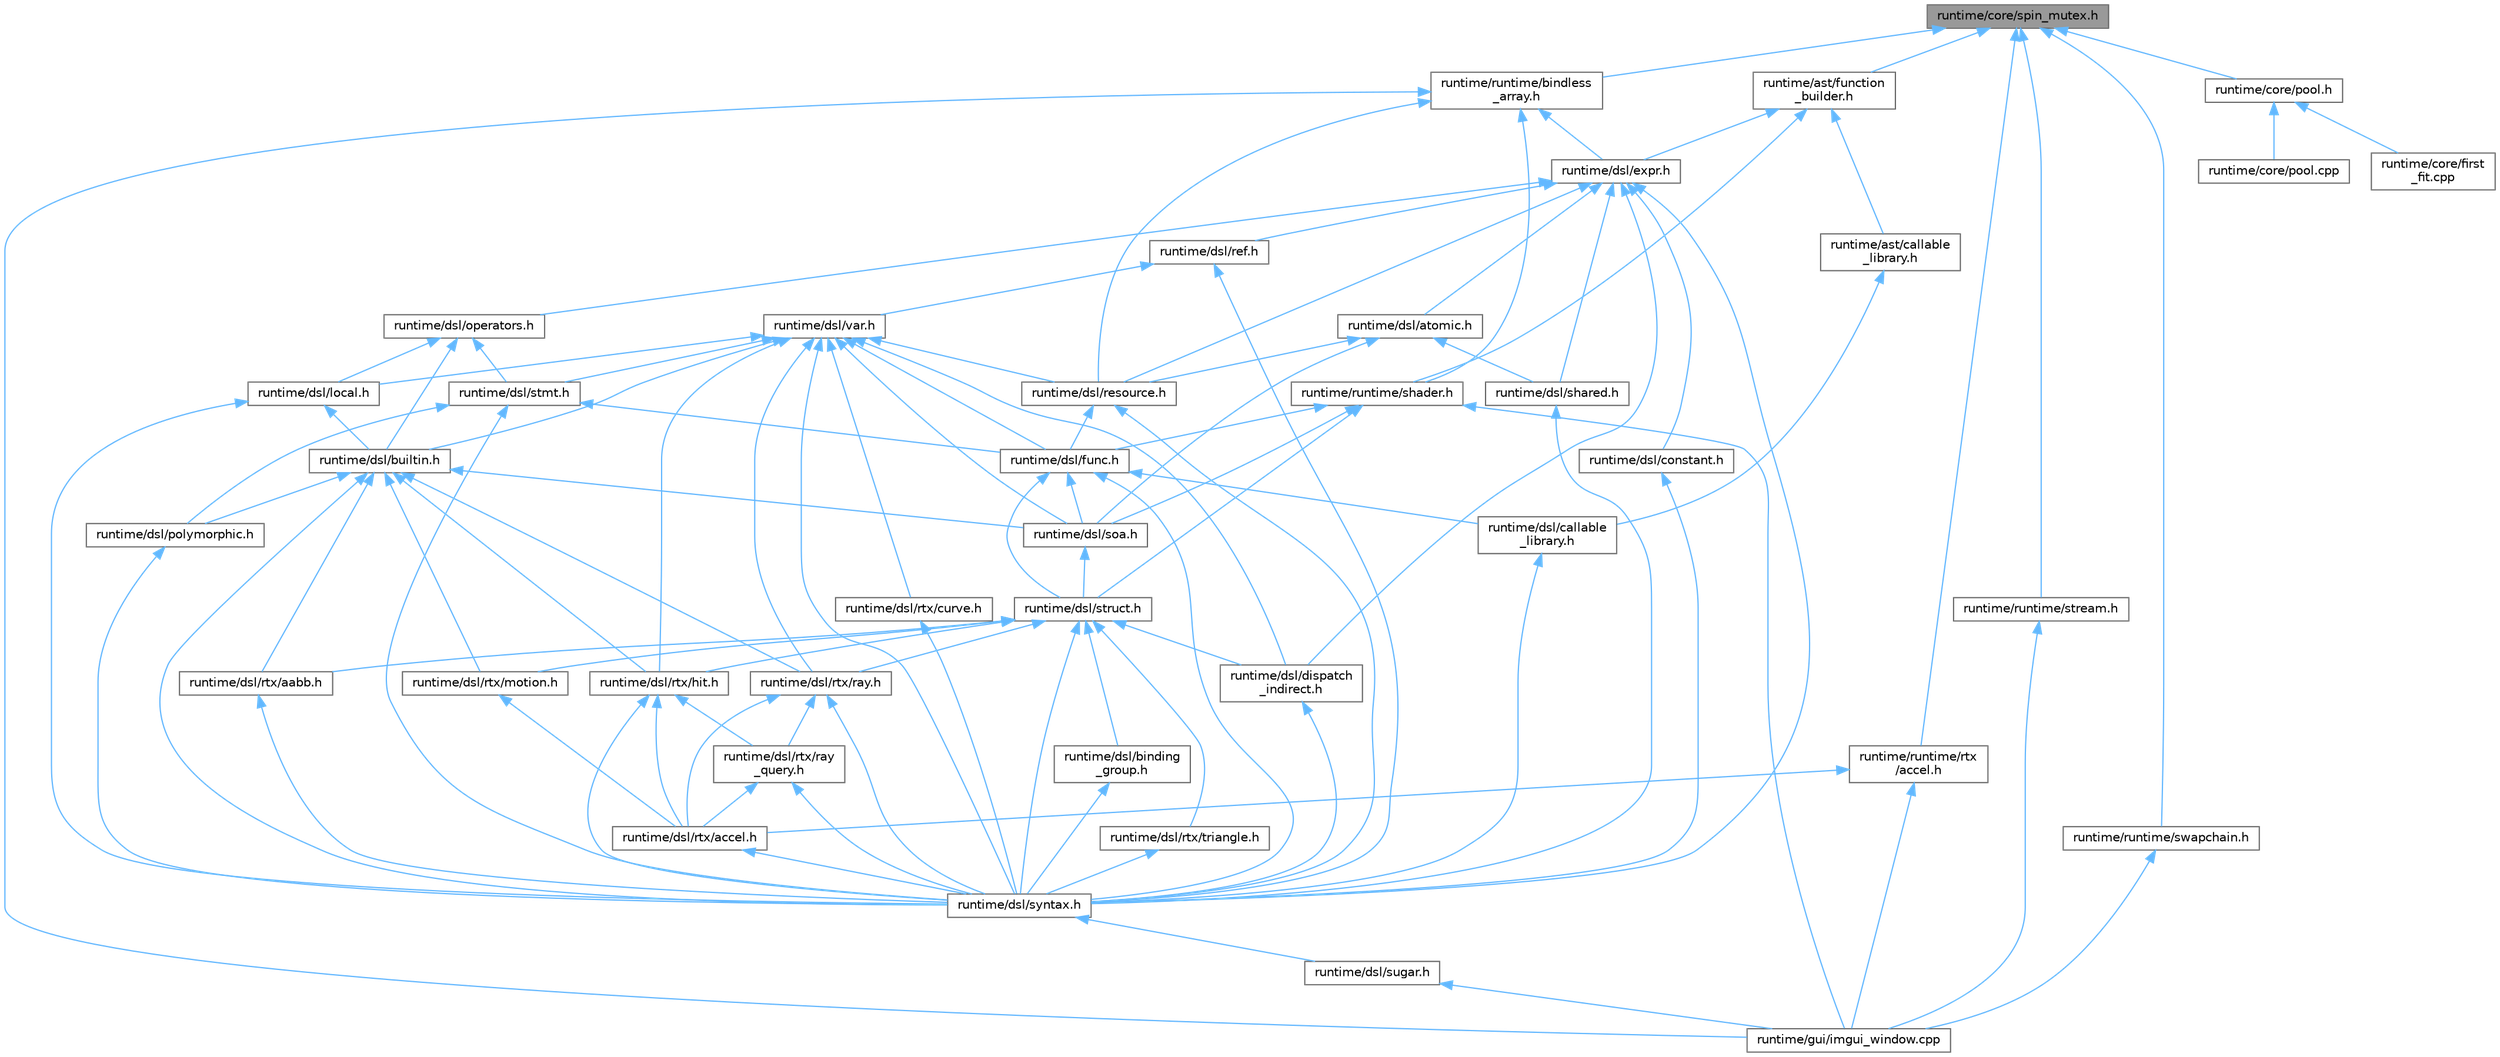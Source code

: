 digraph "runtime/core/spin_mutex.h"
{
 // LATEX_PDF_SIZE
  bgcolor="transparent";
  edge [fontname=Helvetica,fontsize=10,labelfontname=Helvetica,labelfontsize=10];
  node [fontname=Helvetica,fontsize=10,shape=box,height=0.2,width=0.4];
  Node1 [id="Node000001",label="runtime/core/spin_mutex.h",height=0.2,width=0.4,color="gray40", fillcolor="grey60", style="filled", fontcolor="black",tooltip=" "];
  Node1 -> Node2 [id="edge1_Node000001_Node000002",dir="back",color="steelblue1",style="solid",tooltip=" "];
  Node2 [id="Node000002",label="runtime/ast/function\l_builder.h",height=0.2,width=0.4,color="grey40", fillcolor="white", style="filled",URL="$function__builder_8h.html",tooltip=" "];
  Node2 -> Node3 [id="edge2_Node000002_Node000003",dir="back",color="steelblue1",style="solid",tooltip=" "];
  Node3 [id="Node000003",label="runtime/ast/callable\l_library.h",height=0.2,width=0.4,color="grey40", fillcolor="white", style="filled",URL="$ast_2callable__library_8h.html",tooltip=" "];
  Node3 -> Node4 [id="edge3_Node000003_Node000004",dir="back",color="steelblue1",style="solid",tooltip=" "];
  Node4 [id="Node000004",label="runtime/dsl/callable\l_library.h",height=0.2,width=0.4,color="grey40", fillcolor="white", style="filled",URL="$dsl_2callable__library_8h.html",tooltip=" "];
  Node4 -> Node5 [id="edge4_Node000004_Node000005",dir="back",color="steelblue1",style="solid",tooltip=" "];
  Node5 [id="Node000005",label="runtime/dsl/syntax.h",height=0.2,width=0.4,color="grey40", fillcolor="white", style="filled",URL="$syntax_8h.html",tooltip=" "];
  Node5 -> Node6 [id="edge5_Node000005_Node000006",dir="back",color="steelblue1",style="solid",tooltip=" "];
  Node6 [id="Node000006",label="runtime/dsl/sugar.h",height=0.2,width=0.4,color="grey40", fillcolor="white", style="filled",URL="$sugar_8h.html",tooltip=" "];
  Node6 -> Node7 [id="edge6_Node000006_Node000007",dir="back",color="steelblue1",style="solid",tooltip=" "];
  Node7 [id="Node000007",label="runtime/gui/imgui_window.cpp",height=0.2,width=0.4,color="grey40", fillcolor="white", style="filled",URL="$imgui__window_8cpp.html",tooltip=" "];
  Node2 -> Node8 [id="edge7_Node000002_Node000008",dir="back",color="steelblue1",style="solid",tooltip=" "];
  Node8 [id="Node000008",label="runtime/dsl/expr.h",height=0.2,width=0.4,color="grey40", fillcolor="white", style="filled",URL="$expr_8h.html",tooltip=" "];
  Node8 -> Node9 [id="edge8_Node000008_Node000009",dir="back",color="steelblue1",style="solid",tooltip=" "];
  Node9 [id="Node000009",label="runtime/dsl/atomic.h",height=0.2,width=0.4,color="grey40", fillcolor="white", style="filled",URL="$runtime_2dsl_2atomic_8h.html",tooltip=" "];
  Node9 -> Node10 [id="edge9_Node000009_Node000010",dir="back",color="steelblue1",style="solid",tooltip=" "];
  Node10 [id="Node000010",label="runtime/dsl/resource.h",height=0.2,width=0.4,color="grey40", fillcolor="white", style="filled",URL="$runtime_2dsl_2resource_8h.html",tooltip=" "];
  Node10 -> Node11 [id="edge10_Node000010_Node000011",dir="back",color="steelblue1",style="solid",tooltip=" "];
  Node11 [id="Node000011",label="runtime/dsl/func.h",height=0.2,width=0.4,color="grey40", fillcolor="white", style="filled",URL="$func_8h.html",tooltip=" "];
  Node11 -> Node4 [id="edge11_Node000011_Node000004",dir="back",color="steelblue1",style="solid",tooltip=" "];
  Node11 -> Node12 [id="edge12_Node000011_Node000012",dir="back",color="steelblue1",style="solid",tooltip=" "];
  Node12 [id="Node000012",label="runtime/dsl/soa.h",height=0.2,width=0.4,color="grey40", fillcolor="white", style="filled",URL="$soa_8h.html",tooltip=" "];
  Node12 -> Node13 [id="edge13_Node000012_Node000013",dir="back",color="steelblue1",style="solid",tooltip=" "];
  Node13 [id="Node000013",label="runtime/dsl/struct.h",height=0.2,width=0.4,color="grey40", fillcolor="white", style="filled",URL="$struct_8h.html",tooltip=" "];
  Node13 -> Node14 [id="edge14_Node000013_Node000014",dir="back",color="steelblue1",style="solid",tooltip=" "];
  Node14 [id="Node000014",label="runtime/dsl/binding\l_group.h",height=0.2,width=0.4,color="grey40", fillcolor="white", style="filled",URL="$binding__group_8h.html",tooltip=" "];
  Node14 -> Node5 [id="edge15_Node000014_Node000005",dir="back",color="steelblue1",style="solid",tooltip=" "];
  Node13 -> Node15 [id="edge16_Node000013_Node000015",dir="back",color="steelblue1",style="solid",tooltip=" "];
  Node15 [id="Node000015",label="runtime/dsl/dispatch\l_indirect.h",height=0.2,width=0.4,color="grey40", fillcolor="white", style="filled",URL="$dispatch__indirect_8h.html",tooltip=" "];
  Node15 -> Node5 [id="edge17_Node000015_Node000005",dir="back",color="steelblue1",style="solid",tooltip=" "];
  Node13 -> Node16 [id="edge18_Node000013_Node000016",dir="back",color="steelblue1",style="solid",tooltip=" "];
  Node16 [id="Node000016",label="runtime/dsl/rtx/aabb.h",height=0.2,width=0.4,color="grey40", fillcolor="white", style="filled",URL="$dsl_2rtx_2aabb_8h.html",tooltip=" "];
  Node16 -> Node5 [id="edge19_Node000016_Node000005",dir="back",color="steelblue1",style="solid",tooltip=" "];
  Node13 -> Node17 [id="edge20_Node000013_Node000017",dir="back",color="steelblue1",style="solid",tooltip=" "];
  Node17 [id="Node000017",label="runtime/dsl/rtx/hit.h",height=0.2,width=0.4,color="grey40", fillcolor="white", style="filled",URL="$dsl_2rtx_2hit_8h.html",tooltip=" "];
  Node17 -> Node18 [id="edge21_Node000017_Node000018",dir="back",color="steelblue1",style="solid",tooltip=" "];
  Node18 [id="Node000018",label="runtime/dsl/rtx/accel.h",height=0.2,width=0.4,color="grey40", fillcolor="white", style="filled",URL="$dsl_2rtx_2accel_8h.html",tooltip=" "];
  Node18 -> Node5 [id="edge22_Node000018_Node000005",dir="back",color="steelblue1",style="solid",tooltip=" "];
  Node17 -> Node19 [id="edge23_Node000017_Node000019",dir="back",color="steelblue1",style="solid",tooltip=" "];
  Node19 [id="Node000019",label="runtime/dsl/rtx/ray\l_query.h",height=0.2,width=0.4,color="grey40", fillcolor="white", style="filled",URL="$ray__query_8h.html",tooltip=" "];
  Node19 -> Node18 [id="edge24_Node000019_Node000018",dir="back",color="steelblue1",style="solid",tooltip=" "];
  Node19 -> Node5 [id="edge25_Node000019_Node000005",dir="back",color="steelblue1",style="solid",tooltip=" "];
  Node17 -> Node5 [id="edge26_Node000017_Node000005",dir="back",color="steelblue1",style="solid",tooltip=" "];
  Node13 -> Node20 [id="edge27_Node000013_Node000020",dir="back",color="steelblue1",style="solid",tooltip=" "];
  Node20 [id="Node000020",label="runtime/dsl/rtx/motion.h",height=0.2,width=0.4,color="grey40", fillcolor="white", style="filled",URL="$motion_8h.html",tooltip=" "];
  Node20 -> Node18 [id="edge28_Node000020_Node000018",dir="back",color="steelblue1",style="solid",tooltip=" "];
  Node13 -> Node21 [id="edge29_Node000013_Node000021",dir="back",color="steelblue1",style="solid",tooltip=" "];
  Node21 [id="Node000021",label="runtime/dsl/rtx/ray.h",height=0.2,width=0.4,color="grey40", fillcolor="white", style="filled",URL="$dsl_2rtx_2ray_8h.html",tooltip=" "];
  Node21 -> Node18 [id="edge30_Node000021_Node000018",dir="back",color="steelblue1",style="solid",tooltip=" "];
  Node21 -> Node19 [id="edge31_Node000021_Node000019",dir="back",color="steelblue1",style="solid",tooltip=" "];
  Node21 -> Node5 [id="edge32_Node000021_Node000005",dir="back",color="steelblue1",style="solid",tooltip=" "];
  Node13 -> Node22 [id="edge33_Node000013_Node000022",dir="back",color="steelblue1",style="solid",tooltip=" "];
  Node22 [id="Node000022",label="runtime/dsl/rtx/triangle.h",height=0.2,width=0.4,color="grey40", fillcolor="white", style="filled",URL="$runtime_2dsl_2rtx_2triangle_8h.html",tooltip=" "];
  Node22 -> Node5 [id="edge34_Node000022_Node000005",dir="back",color="steelblue1",style="solid",tooltip=" "];
  Node13 -> Node5 [id="edge35_Node000013_Node000005",dir="back",color="steelblue1",style="solid",tooltip=" "];
  Node11 -> Node13 [id="edge36_Node000011_Node000013",dir="back",color="steelblue1",style="solid",tooltip=" "];
  Node11 -> Node5 [id="edge37_Node000011_Node000005",dir="back",color="steelblue1",style="solid",tooltip=" "];
  Node10 -> Node5 [id="edge38_Node000010_Node000005",dir="back",color="steelblue1",style="solid",tooltip=" "];
  Node9 -> Node23 [id="edge39_Node000009_Node000023",dir="back",color="steelblue1",style="solid",tooltip=" "];
  Node23 [id="Node000023",label="runtime/dsl/shared.h",height=0.2,width=0.4,color="grey40", fillcolor="white", style="filled",URL="$shared_8h.html",tooltip=" "];
  Node23 -> Node5 [id="edge40_Node000023_Node000005",dir="back",color="steelblue1",style="solid",tooltip=" "];
  Node9 -> Node12 [id="edge41_Node000009_Node000012",dir="back",color="steelblue1",style="solid",tooltip=" "];
  Node8 -> Node24 [id="edge42_Node000008_Node000024",dir="back",color="steelblue1",style="solid",tooltip=" "];
  Node24 [id="Node000024",label="runtime/dsl/constant.h",height=0.2,width=0.4,color="grey40", fillcolor="white", style="filled",URL="$constant_8h.html",tooltip=" "];
  Node24 -> Node5 [id="edge43_Node000024_Node000005",dir="back",color="steelblue1",style="solid",tooltip=" "];
  Node8 -> Node15 [id="edge44_Node000008_Node000015",dir="back",color="steelblue1",style="solid",tooltip=" "];
  Node8 -> Node25 [id="edge45_Node000008_Node000025",dir="back",color="steelblue1",style="solid",tooltip=" "];
  Node25 [id="Node000025",label="runtime/dsl/operators.h",height=0.2,width=0.4,color="grey40", fillcolor="white", style="filled",URL="$operators_8h.html",tooltip=" "];
  Node25 -> Node26 [id="edge46_Node000025_Node000026",dir="back",color="steelblue1",style="solid",tooltip=" "];
  Node26 [id="Node000026",label="runtime/dsl/builtin.h",height=0.2,width=0.4,color="grey40", fillcolor="white", style="filled",URL="$builtin_8h.html",tooltip=" "];
  Node26 -> Node27 [id="edge47_Node000026_Node000027",dir="back",color="steelblue1",style="solid",tooltip=" "];
  Node27 [id="Node000027",label="runtime/dsl/polymorphic.h",height=0.2,width=0.4,color="grey40", fillcolor="white", style="filled",URL="$polymorphic_8h.html",tooltip=" "];
  Node27 -> Node5 [id="edge48_Node000027_Node000005",dir="back",color="steelblue1",style="solid",tooltip=" "];
  Node26 -> Node16 [id="edge49_Node000026_Node000016",dir="back",color="steelblue1",style="solid",tooltip=" "];
  Node26 -> Node17 [id="edge50_Node000026_Node000017",dir="back",color="steelblue1",style="solid",tooltip=" "];
  Node26 -> Node20 [id="edge51_Node000026_Node000020",dir="back",color="steelblue1",style="solid",tooltip=" "];
  Node26 -> Node21 [id="edge52_Node000026_Node000021",dir="back",color="steelblue1",style="solid",tooltip=" "];
  Node26 -> Node12 [id="edge53_Node000026_Node000012",dir="back",color="steelblue1",style="solid",tooltip=" "];
  Node26 -> Node5 [id="edge54_Node000026_Node000005",dir="back",color="steelblue1",style="solid",tooltip=" "];
  Node25 -> Node28 [id="edge55_Node000025_Node000028",dir="back",color="steelblue1",style="solid",tooltip=" "];
  Node28 [id="Node000028",label="runtime/dsl/local.h",height=0.2,width=0.4,color="grey40", fillcolor="white", style="filled",URL="$local_8h.html",tooltip=" "];
  Node28 -> Node26 [id="edge56_Node000028_Node000026",dir="back",color="steelblue1",style="solid",tooltip=" "];
  Node28 -> Node5 [id="edge57_Node000028_Node000005",dir="back",color="steelblue1",style="solid",tooltip=" "];
  Node25 -> Node29 [id="edge58_Node000025_Node000029",dir="back",color="steelblue1",style="solid",tooltip=" "];
  Node29 [id="Node000029",label="runtime/dsl/stmt.h",height=0.2,width=0.4,color="grey40", fillcolor="white", style="filled",URL="$stmt_8h.html",tooltip=" "];
  Node29 -> Node11 [id="edge59_Node000029_Node000011",dir="back",color="steelblue1",style="solid",tooltip=" "];
  Node29 -> Node27 [id="edge60_Node000029_Node000027",dir="back",color="steelblue1",style="solid",tooltip=" "];
  Node29 -> Node5 [id="edge61_Node000029_Node000005",dir="back",color="steelblue1",style="solid",tooltip=" "];
  Node8 -> Node30 [id="edge62_Node000008_Node000030",dir="back",color="steelblue1",style="solid",tooltip=" "];
  Node30 [id="Node000030",label="runtime/dsl/ref.h",height=0.2,width=0.4,color="grey40", fillcolor="white", style="filled",URL="$runtime_2dsl_2ref_8h.html",tooltip=" "];
  Node30 -> Node5 [id="edge63_Node000030_Node000005",dir="back",color="steelblue1",style="solid",tooltip=" "];
  Node30 -> Node31 [id="edge64_Node000030_Node000031",dir="back",color="steelblue1",style="solid",tooltip=" "];
  Node31 [id="Node000031",label="runtime/dsl/var.h",height=0.2,width=0.4,color="grey40", fillcolor="white", style="filled",URL="$var_8h.html",tooltip=" "];
  Node31 -> Node26 [id="edge65_Node000031_Node000026",dir="back",color="steelblue1",style="solid",tooltip=" "];
  Node31 -> Node15 [id="edge66_Node000031_Node000015",dir="back",color="steelblue1",style="solid",tooltip=" "];
  Node31 -> Node11 [id="edge67_Node000031_Node000011",dir="back",color="steelblue1",style="solid",tooltip=" "];
  Node31 -> Node28 [id="edge68_Node000031_Node000028",dir="back",color="steelblue1",style="solid",tooltip=" "];
  Node31 -> Node10 [id="edge69_Node000031_Node000010",dir="back",color="steelblue1",style="solid",tooltip=" "];
  Node31 -> Node32 [id="edge70_Node000031_Node000032",dir="back",color="steelblue1",style="solid",tooltip=" "];
  Node32 [id="Node000032",label="runtime/dsl/rtx/curve.h",height=0.2,width=0.4,color="grey40", fillcolor="white", style="filled",URL="$dsl_2rtx_2curve_8h.html",tooltip=" "];
  Node32 -> Node5 [id="edge71_Node000032_Node000005",dir="back",color="steelblue1",style="solid",tooltip=" "];
  Node31 -> Node17 [id="edge72_Node000031_Node000017",dir="back",color="steelblue1",style="solid",tooltip=" "];
  Node31 -> Node21 [id="edge73_Node000031_Node000021",dir="back",color="steelblue1",style="solid",tooltip=" "];
  Node31 -> Node12 [id="edge74_Node000031_Node000012",dir="back",color="steelblue1",style="solid",tooltip=" "];
  Node31 -> Node29 [id="edge75_Node000031_Node000029",dir="back",color="steelblue1",style="solid",tooltip=" "];
  Node31 -> Node5 [id="edge76_Node000031_Node000005",dir="back",color="steelblue1",style="solid",tooltip=" "];
  Node8 -> Node10 [id="edge77_Node000008_Node000010",dir="back",color="steelblue1",style="solid",tooltip=" "];
  Node8 -> Node23 [id="edge78_Node000008_Node000023",dir="back",color="steelblue1",style="solid",tooltip=" "];
  Node8 -> Node5 [id="edge79_Node000008_Node000005",dir="back",color="steelblue1",style="solid",tooltip=" "];
  Node2 -> Node33 [id="edge80_Node000002_Node000033",dir="back",color="steelblue1",style="solid",tooltip=" "];
  Node33 [id="Node000033",label="runtime/runtime/shader.h",height=0.2,width=0.4,color="grey40", fillcolor="white", style="filled",URL="$shader_8h.html",tooltip=" "];
  Node33 -> Node11 [id="edge81_Node000033_Node000011",dir="back",color="steelblue1",style="solid",tooltip=" "];
  Node33 -> Node12 [id="edge82_Node000033_Node000012",dir="back",color="steelblue1",style="solid",tooltip=" "];
  Node33 -> Node13 [id="edge83_Node000033_Node000013",dir="back",color="steelblue1",style="solid",tooltip=" "];
  Node33 -> Node7 [id="edge84_Node000033_Node000007",dir="back",color="steelblue1",style="solid",tooltip=" "];
  Node1 -> Node34 [id="edge85_Node000001_Node000034",dir="back",color="steelblue1",style="solid",tooltip=" "];
  Node34 [id="Node000034",label="runtime/core/pool.h",height=0.2,width=0.4,color="grey40", fillcolor="white", style="filled",URL="$runtime_2core_2pool_8h.html",tooltip=" "];
  Node34 -> Node35 [id="edge86_Node000034_Node000035",dir="back",color="steelblue1",style="solid",tooltip=" "];
  Node35 [id="Node000035",label="runtime/core/first\l_fit.cpp",height=0.2,width=0.4,color="grey40", fillcolor="white", style="filled",URL="$first__fit_8cpp.html",tooltip=" "];
  Node34 -> Node36 [id="edge87_Node000034_Node000036",dir="back",color="steelblue1",style="solid",tooltip=" "];
  Node36 [id="Node000036",label="runtime/core/pool.cpp",height=0.2,width=0.4,color="grey40", fillcolor="white", style="filled",URL="$pool_8cpp.html",tooltip=" "];
  Node1 -> Node37 [id="edge88_Node000001_Node000037",dir="back",color="steelblue1",style="solid",tooltip=" "];
  Node37 [id="Node000037",label="runtime/runtime/bindless\l_array.h",height=0.2,width=0.4,color="grey40", fillcolor="white", style="filled",URL="$bindless__array_8h.html",tooltip=" "];
  Node37 -> Node8 [id="edge89_Node000037_Node000008",dir="back",color="steelblue1",style="solid",tooltip=" "];
  Node37 -> Node10 [id="edge90_Node000037_Node000010",dir="back",color="steelblue1",style="solid",tooltip=" "];
  Node37 -> Node7 [id="edge91_Node000037_Node000007",dir="back",color="steelblue1",style="solid",tooltip=" "];
  Node37 -> Node33 [id="edge92_Node000037_Node000033",dir="back",color="steelblue1",style="solid",tooltip=" "];
  Node1 -> Node38 [id="edge93_Node000001_Node000038",dir="back",color="steelblue1",style="solid",tooltip=" "];
  Node38 [id="Node000038",label="runtime/runtime/rtx\l/accel.h",height=0.2,width=0.4,color="grey40", fillcolor="white", style="filled",URL="$runtime_2rtx_2accel_8h.html",tooltip=" "];
  Node38 -> Node18 [id="edge94_Node000038_Node000018",dir="back",color="steelblue1",style="solid",tooltip=" "];
  Node38 -> Node7 [id="edge95_Node000038_Node000007",dir="back",color="steelblue1",style="solid",tooltip=" "];
  Node1 -> Node39 [id="edge96_Node000001_Node000039",dir="back",color="steelblue1",style="solid",tooltip=" "];
  Node39 [id="Node000039",label="runtime/runtime/stream.h",height=0.2,width=0.4,color="grey40", fillcolor="white", style="filled",URL="$stream_8h.html",tooltip=" "];
  Node39 -> Node7 [id="edge97_Node000039_Node000007",dir="back",color="steelblue1",style="solid",tooltip=" "];
  Node1 -> Node40 [id="edge98_Node000001_Node000040",dir="back",color="steelblue1",style="solid",tooltip=" "];
  Node40 [id="Node000040",label="runtime/runtime/swapchain.h",height=0.2,width=0.4,color="grey40", fillcolor="white", style="filled",URL="$swapchain_8h.html",tooltip=" "];
  Node40 -> Node7 [id="edge99_Node000040_Node000007",dir="back",color="steelblue1",style="solid",tooltip=" "];
}

